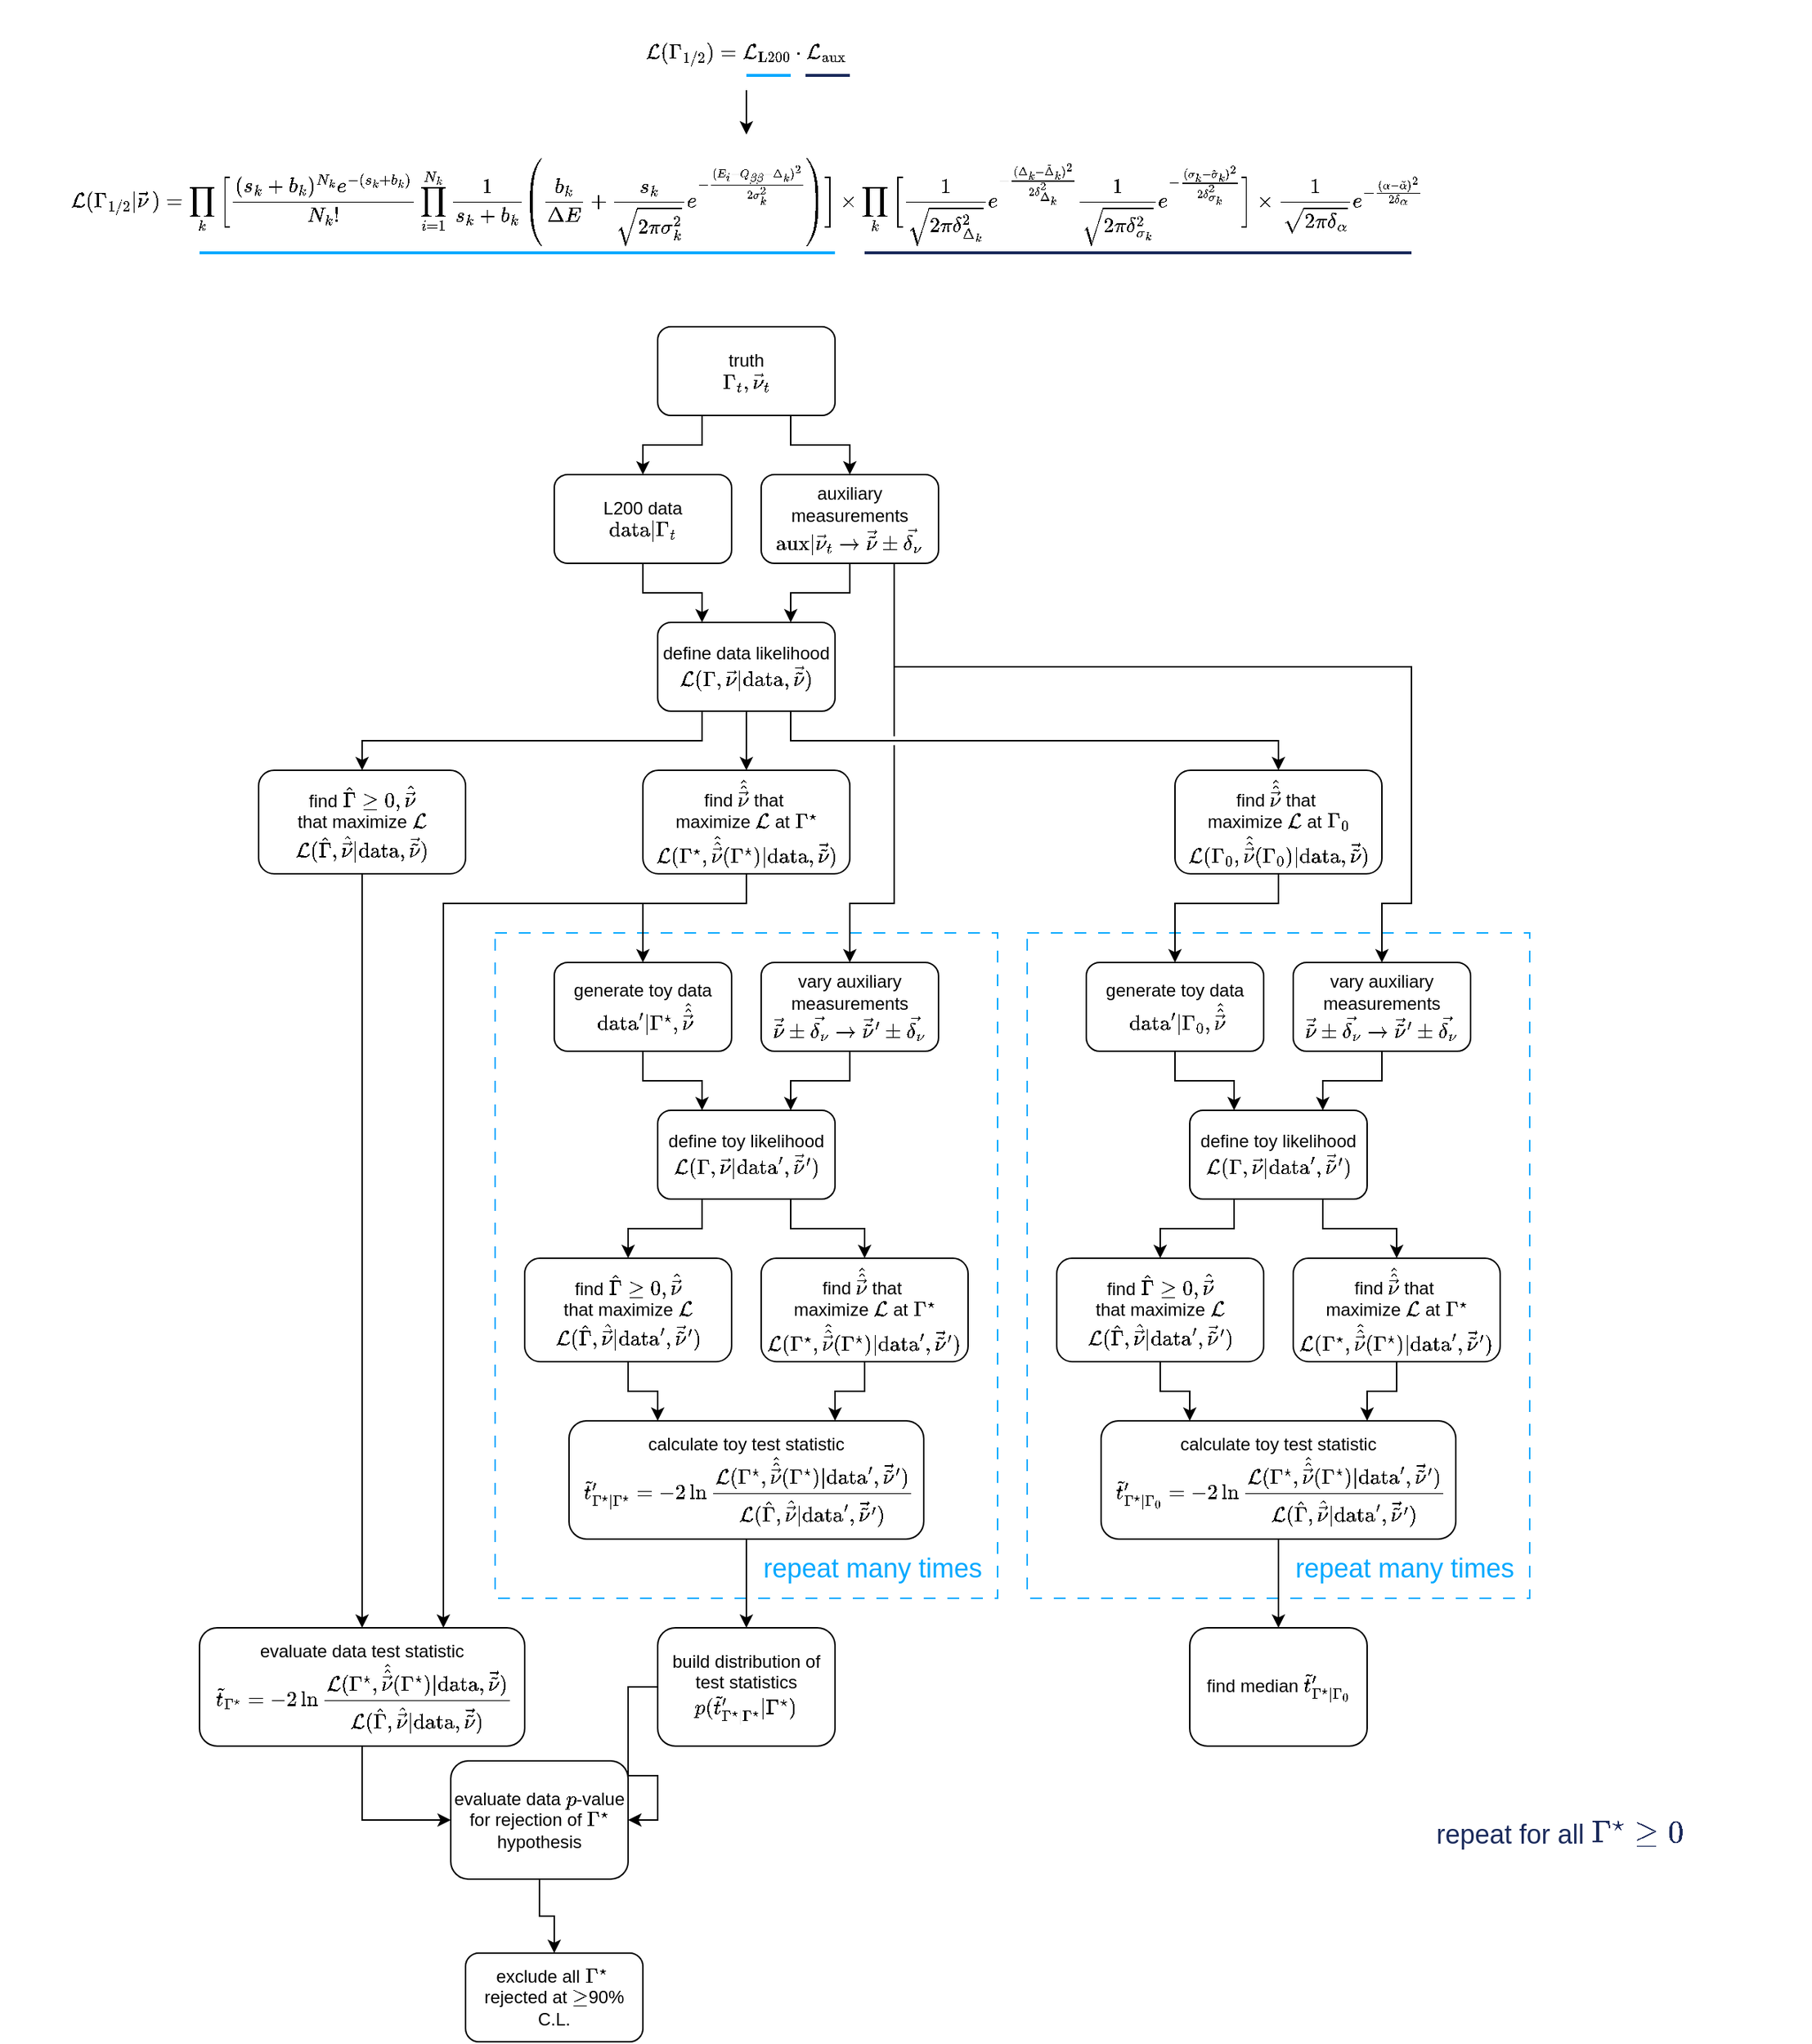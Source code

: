 <mxfile version="26.0.10">
  <diagram name="Page-1" id="N17phzSXL9w7y8zX3gDE">
    <mxGraphModel dx="2214" dy="766" grid="1" gridSize="10" guides="1" tooltips="1" connect="1" arrows="1" fold="1" page="1" pageScale="1" pageWidth="850" pageHeight="1100" math="1" shadow="0">
      <root>
        <mxCell id="0" />
        <mxCell id="1" parent="0" />
        <mxCell id="dGh9uOD7rtoKU6u2wli6-2" value="$$\mathcal{L}(\Gamma_{1/2}) = \mathcal{L}_{\textrm{L200}} \cdot \mathcal{L}_{\textrm{aux}}$$" style="text;whiteSpace=wrap;align=center;verticalAlign=middle;" parent="1" vertex="1">
          <mxGeometry x="-80" y="40" width="160" height="50" as="geometry" />
        </mxCell>
        <mxCell id="dGh9uOD7rtoKU6u2wli6-6" value="" style="endArrow=none;html=1;rounded=0;fontColor=#07A9FF;strokeColor=#07A9FF;strokeWidth=2;" parent="1" edge="1">
          <mxGeometry width="50" height="50" relative="1" as="geometry">
            <mxPoint y="80" as="sourcePoint" />
            <mxPoint x="30" y="80" as="targetPoint" />
          </mxGeometry>
        </mxCell>
        <mxCell id="dGh9uOD7rtoKU6u2wli6-7" value="" style="endArrow=none;html=1;rounded=0;fontColor=#07A9FF;strokeColor=#1A2A5B;strokeWidth=2;" parent="1" edge="1">
          <mxGeometry width="50" height="50" relative="1" as="geometry">
            <mxPoint x="40" y="80" as="sourcePoint" />
            <mxPoint x="70" y="80" as="targetPoint" />
          </mxGeometry>
        </mxCell>
        <mxCell id="dGh9uOD7rtoKU6u2wli6-10" value="" style="endArrow=classic;html=1;rounded=0;exitX=0.5;exitY=1;exitDx=0;exitDy=0;entryX=0.5;entryY=0;entryDx=0;entryDy=0;" parent="1" source="dGh9uOD7rtoKU6u2wli6-2" target="dGh9uOD7rtoKU6u2wli6-1" edge="1">
          <mxGeometry width="50" height="50" relative="1" as="geometry">
            <mxPoint y="100" as="sourcePoint" />
            <mxPoint x="110" y="100" as="targetPoint" />
          </mxGeometry>
        </mxCell>
        <mxCell id="dGh9uOD7rtoKU6u2wli6-12" value="" style="group" parent="1" vertex="1" connectable="0">
          <mxGeometry x="-505" y="120" width="1010" height="90" as="geometry" />
        </mxCell>
        <mxCell id="dGh9uOD7rtoKU6u2wli6-1" value="$$\mathcal{L}(\Gamma_{1/2} | \vec{\nu}\,) = \prod_k \bigg[ \frac{(s_k + b_k)^{N_k} e^{-(s_k + b_k)}}{N_k!} \prod_{i=1}^{N_k} \frac{1}{s_k + b_k} \left( \frac{b_k}{\Delta E} + \frac{s_k}{\sqrt{2 \pi \sigma_k^2}} e^{-\frac{(E_i - Q_{\beta\beta} - \Delta_k)^2}{2 \sigma_k^2}} \right) \bigg] &#xa;&#xa;\times \prod_k \bigg[ \frac{1}{\sqrt{2 \pi \delta_{\Delta_k}^2}} e^{-\frac{(\Delta_k - \tilde{\Delta}_k)^2}{2 \delta_{\Delta_k}^2}}   &#xa; \frac{1}{\sqrt{2 \pi \delta_{\sigma_k}^2}} e^{-\frac{(\sigma_k - &#xa;\tilde{\sigma}_k)^2}{2 \delta_{\sigma_k}^2}} \bigg] \times \frac{1}{\sqrt{2 &#xa;\pi \delta_{\alpha} }} e^{-\frac{(\alpha - \tilde{\alpha})^2}{2 &#xa;\delta_{\alpha}}}&#xa;   $$" style="text;whiteSpace=wrap;align=center;verticalAlign=middle;" parent="dGh9uOD7rtoKU6u2wli6-12" vertex="1">
          <mxGeometry width="1010" height="90" as="geometry" />
        </mxCell>
        <mxCell id="dGh9uOD7rtoKU6u2wli6-4" value="" style="endArrow=none;html=1;rounded=0;entryX=0.607;entryY=0.786;entryDx=0;entryDy=0;entryPerimeter=0;fontColor=#07A9FF;strokeColor=#07A9FF;strokeWidth=2;" parent="dGh9uOD7rtoKU6u2wli6-12" edge="1">
          <mxGeometry width="50" height="50" relative="1" as="geometry">
            <mxPoint x="135" y="80" as="sourcePoint" />
            <mxPoint x="564.92" y="80.04" as="targetPoint" />
          </mxGeometry>
        </mxCell>
        <mxCell id="dGh9uOD7rtoKU6u2wli6-8" value="" style="endArrow=none;html=1;rounded=0;fontColor=#07A9FF;strokeColor=#1A2A5B;strokeWidth=2;" parent="dGh9uOD7rtoKU6u2wli6-12" edge="1">
          <mxGeometry width="50" height="50" relative="1" as="geometry">
            <mxPoint x="585" y="80" as="sourcePoint" />
            <mxPoint x="955" y="80" as="targetPoint" />
          </mxGeometry>
        </mxCell>
        <mxCell id="pB9OxfSEECygrkOrtsTo-2" value="" style="rounded=0;whiteSpace=wrap;html=1;fillColor=none;dashed=1;dashPattern=8 8;strokeColor=#07A9FF;" parent="1" vertex="1">
          <mxGeometry x="-170" y="660" width="340" height="450" as="geometry" />
        </mxCell>
        <mxCell id="ZSnNDYF2Bw-W7KcPjIif-4" style="edgeStyle=orthogonalEdgeStyle;rounded=0;orthogonalLoop=1;jettySize=auto;html=1;exitX=0.25;exitY=1;exitDx=0;exitDy=0;entryX=0.5;entryY=0;entryDx=0;entryDy=0;" edge="1" parent="1" source="pB9OxfSEECygrkOrtsTo-5" target="pB9OxfSEECygrkOrtsTo-7">
          <mxGeometry relative="1" as="geometry" />
        </mxCell>
        <mxCell id="ZSnNDYF2Bw-W7KcPjIif-5" style="edgeStyle=orthogonalEdgeStyle;rounded=0;orthogonalLoop=1;jettySize=auto;html=1;exitX=0.75;exitY=1;exitDx=0;exitDy=0;entryX=0.5;entryY=0;entryDx=0;entryDy=0;" edge="1" parent="1" source="pB9OxfSEECygrkOrtsTo-5" target="pB9OxfSEECygrkOrtsTo-9">
          <mxGeometry relative="1" as="geometry" />
        </mxCell>
        <mxCell id="pB9OxfSEECygrkOrtsTo-5" value="&lt;div&gt;truth&lt;b&gt;&lt;br&gt;&lt;/b&gt;&lt;/div&gt;&lt;div&gt;\(\Gamma_t,&amp;nbsp; \vec{\nu}_t\)&lt;br&gt;&lt;/div&gt;" style="rounded=1;whiteSpace=wrap;html=1;fillColor=default;" parent="1" vertex="1">
          <mxGeometry x="-60" y="250" width="120" height="60" as="geometry" />
        </mxCell>
        <mxCell id="pB9OxfSEECygrkOrtsTo-6" style="edgeStyle=orthogonalEdgeStyle;rounded=0;orthogonalLoop=1;jettySize=auto;html=1;exitX=0.5;exitY=1;exitDx=0;exitDy=0;entryX=0.25;entryY=0;entryDx=0;entryDy=0;" parent="1" source="pB9OxfSEECygrkOrtsTo-7" target="pB9OxfSEECygrkOrtsTo-20" edge="1">
          <mxGeometry relative="1" as="geometry" />
        </mxCell>
        <mxCell id="pB9OxfSEECygrkOrtsTo-7" value="&lt;div&gt;L200 data&lt;/div&gt;&lt;div&gt;\(\textrm{data} | \Gamma_t\)&lt;/div&gt;" style="rounded=1;whiteSpace=wrap;html=1;" parent="1" vertex="1">
          <mxGeometry x="-130" y="350" width="120" height="60" as="geometry" />
        </mxCell>
        <mxCell id="pB9OxfSEECygrkOrtsTo-8" style="edgeStyle=orthogonalEdgeStyle;rounded=0;orthogonalLoop=1;jettySize=auto;html=1;exitX=0.5;exitY=1;exitDx=0;exitDy=0;entryX=0.75;entryY=0;entryDx=0;entryDy=0;" parent="1" source="pB9OxfSEECygrkOrtsTo-9" target="pB9OxfSEECygrkOrtsTo-20" edge="1">
          <mxGeometry relative="1" as="geometry" />
        </mxCell>
        <mxCell id="pB9OxfSEECygrkOrtsTo-9" value="&lt;div&gt;auxiliary measurements&lt;/div&gt;&lt;div&gt;\(\textrm{aux} | \vec{\nu}_t \to \vec{\tilde{\nu}} \pm \vec{\delta_\nu}\)&lt;/div&gt;" style="rounded=1;whiteSpace=wrap;html=1;" parent="1" vertex="1">
          <mxGeometry x="10" y="350" width="120" height="60" as="geometry" />
        </mxCell>
        <mxCell id="ZSnNDYF2Bw-W7KcPjIif-48" style="edgeStyle=orthogonalEdgeStyle;rounded=0;orthogonalLoop=1;jettySize=auto;html=1;exitX=0.5;exitY=1;exitDx=0;exitDy=0;entryX=0.5;entryY=0;entryDx=0;entryDy=0;" edge="1" parent="1" source="pB9OxfSEECygrkOrtsTo-11" target="pB9OxfSEECygrkOrtsTo-13">
          <mxGeometry relative="1" as="geometry">
            <Array as="points">
              <mxPoint y="640" />
              <mxPoint x="-70" y="640" />
            </Array>
          </mxGeometry>
        </mxCell>
        <mxCell id="ZSnNDYF2Bw-W7KcPjIif-50" style="edgeStyle=orthogonalEdgeStyle;rounded=0;orthogonalLoop=1;jettySize=auto;html=1;exitX=0.5;exitY=1;exitDx=0;exitDy=0;entryX=0.75;entryY=0;entryDx=0;entryDy=0;" edge="1" parent="1" source="pB9OxfSEECygrkOrtsTo-11" target="pB9OxfSEECygrkOrtsTo-22">
          <mxGeometry relative="1" as="geometry">
            <Array as="points">
              <mxPoint y="640" />
              <mxPoint x="-205" y="640" />
            </Array>
          </mxGeometry>
        </mxCell>
        <mxCell id="pB9OxfSEECygrkOrtsTo-11" value="&lt;div&gt;find \(\hat{\hat{\vec{\nu}}}\) that&amp;nbsp;&lt;/div&gt;&lt;div&gt;maximize \( \mathcal{L}\) at \(\Gamma^{\star}\)\(\mathcal{L}(\Gamma^{\star}, \hat{\hat{\vec{\nu}}}(\Gamma^{\star}) | \textrm{data},&amp;nbsp;\vec{\tilde{\nu}})\)&lt;/div&gt;" style="rounded=1;whiteSpace=wrap;html=1;" parent="1" vertex="1">
          <mxGeometry x="-70" y="550" width="140" height="70" as="geometry" />
        </mxCell>
        <mxCell id="ZSnNDYF2Bw-W7KcPjIif-9" style="edgeStyle=orthogonalEdgeStyle;rounded=0;orthogonalLoop=1;jettySize=auto;html=1;exitX=0.5;exitY=1;exitDx=0;exitDy=0;entryX=0.25;entryY=0;entryDx=0;entryDy=0;" edge="1" parent="1" source="pB9OxfSEECygrkOrtsTo-13" target="pB9OxfSEECygrkOrtsTo-31">
          <mxGeometry relative="1" as="geometry" />
        </mxCell>
        <mxCell id="pB9OxfSEECygrkOrtsTo-13" value="&lt;div&gt;generate toy data&lt;/div&gt;&lt;div&gt;&amp;nbsp;\( \textrm{data}^{\prime} | \Gamma^{\star},&amp;nbsp; \hat{\hat{\vec{\nu}}}\)&lt;/div&gt;" style="rounded=1;whiteSpace=wrap;html=1;" parent="1" vertex="1">
          <mxGeometry x="-130" y="680" width="120" height="60" as="geometry" />
        </mxCell>
        <mxCell id="ZSnNDYF2Bw-W7KcPjIif-10" style="edgeStyle=orthogonalEdgeStyle;rounded=0;orthogonalLoop=1;jettySize=auto;html=1;exitX=0.5;exitY=1;exitDx=0;exitDy=0;entryX=0.75;entryY=0;entryDx=0;entryDy=0;" edge="1" parent="1" source="pB9OxfSEECygrkOrtsTo-15" target="pB9OxfSEECygrkOrtsTo-31">
          <mxGeometry relative="1" as="geometry" />
        </mxCell>
        <mxCell id="pB9OxfSEECygrkOrtsTo-15" value="&lt;div&gt;vary auxiliary measurements&lt;/div&gt;&lt;div&gt;\(&amp;nbsp;\vec{\tilde{\nu}} \pm \vec{\delta_\nu} \to \vec{\tilde{\nu}}^{\prime} \pm \vec{\delta_\nu} \)&lt;/div&gt;" style="rounded=1;whiteSpace=wrap;html=1;" parent="1" vertex="1">
          <mxGeometry x="10" y="680" width="120" height="60" as="geometry" />
        </mxCell>
        <mxCell id="pB9OxfSEECygrkOrtsTo-16" style="edgeStyle=orthogonalEdgeStyle;rounded=0;orthogonalLoop=1;jettySize=auto;html=1;exitX=0.5;exitY=1;exitDx=0;exitDy=0;entryX=0.5;entryY=0;entryDx=0;entryDy=0;" parent="1" source="pB9OxfSEECygrkOrtsTo-17" target="pB9OxfSEECygrkOrtsTo-26" edge="1">
          <mxGeometry relative="1" as="geometry">
            <mxPoint x="99.667" y="870" as="targetPoint" />
          </mxGeometry>
        </mxCell>
        <mxCell id="pB9OxfSEECygrkOrtsTo-17" value="&lt;div&gt;calculate toy test statistic&lt;/div&gt;&lt;div&gt;&amp;nbsp;\(\tilde{t}_{\Gamma^{\star}|\Gamma^{\star}}^{\prime} = -2 \ln{ \dfrac{\mathcal{L}(\Gamma^{\star} , \hat{\hat{\vec{\nu}}}(\Gamma^{\star}) | \textrm{data}^{\prime},&amp;nbsp;\vec{\tilde{\nu}}^{\prime})}{\mathcal{L}(\hat{\Gamma} , \hat{\vec{\nu}}| \textrm{data}^{\prime},\vec{\tilde{\nu}}^{\prime})}} \)&lt;/div&gt;" style="rounded=1;whiteSpace=wrap;html=1;" parent="1" vertex="1">
          <mxGeometry x="-120" y="990" width="240" height="80" as="geometry" />
        </mxCell>
        <mxCell id="ZSnNDYF2Bw-W7KcPjIif-44" style="edgeStyle=orthogonalEdgeStyle;rounded=0;orthogonalLoop=1;jettySize=auto;html=1;exitX=0.25;exitY=1;exitDx=0;exitDy=0;entryX=0.5;entryY=0;entryDx=0;entryDy=0;" edge="1" parent="1" source="pB9OxfSEECygrkOrtsTo-20" target="ZSnNDYF2Bw-W7KcPjIif-1">
          <mxGeometry relative="1" as="geometry" />
        </mxCell>
        <mxCell id="ZSnNDYF2Bw-W7KcPjIif-45" style="edgeStyle=orthogonalEdgeStyle;rounded=0;orthogonalLoop=1;jettySize=auto;html=1;exitX=0.5;exitY=1;exitDx=0;exitDy=0;entryX=0.5;entryY=0;entryDx=0;entryDy=0;" edge="1" parent="1" source="pB9OxfSEECygrkOrtsTo-20" target="pB9OxfSEECygrkOrtsTo-11">
          <mxGeometry relative="1" as="geometry" />
        </mxCell>
        <mxCell id="ZSnNDYF2Bw-W7KcPjIif-46" style="edgeStyle=orthogonalEdgeStyle;rounded=0;orthogonalLoop=1;jettySize=auto;html=1;exitX=0.75;exitY=1;exitDx=0;exitDy=0;entryX=0.5;entryY=0;entryDx=0;entryDy=0;" edge="1" parent="1" source="pB9OxfSEECygrkOrtsTo-20" target="ZSnNDYF2Bw-W7KcPjIif-40">
          <mxGeometry relative="1" as="geometry" />
        </mxCell>
        <mxCell id="pB9OxfSEECygrkOrtsTo-20" value="&lt;div&gt;define data likelihood&lt;/div&gt;&lt;div&gt;\(\mathcal{L}(\Gamma, \vec{\nu}&amp;nbsp;| \textrm{data},&amp;nbsp;\vec{\tilde{\nu}} ) \)&lt;br&gt;&lt;/div&gt;" style="rounded=1;whiteSpace=wrap;html=1;" parent="1" vertex="1">
          <mxGeometry x="-60" y="450" width="120" height="60" as="geometry" />
        </mxCell>
        <mxCell id="pB9OxfSEECygrkOrtsTo-21" style="edgeStyle=orthogonalEdgeStyle;rounded=0;orthogonalLoop=1;jettySize=auto;html=1;exitX=0.5;exitY=1;exitDx=0;exitDy=0;entryX=0;entryY=0.5;entryDx=0;entryDy=0;" parent="1" source="pB9OxfSEECygrkOrtsTo-22" target="pB9OxfSEECygrkOrtsTo-28" edge="1">
          <mxGeometry relative="1" as="geometry" />
        </mxCell>
        <mxCell id="pB9OxfSEECygrkOrtsTo-22" value="&lt;div&gt;evaluate data test statistic&lt;/div&gt;&lt;div&gt;&amp;nbsp;\(\tilde{t}_{\Gamma^{\star}} = -2 \ln{ \dfrac{\mathcal{L}(\Gamma^{\star} , \hat{\hat{\vec{\nu}}}(\Gamma^{\star})| \textrm{data}, \vec{\tilde{\nu}})}{\mathcal{L}(\hat{\Gamma} , \hat{\vec{\nu}} | \textrm{data},&amp;nbsp;\vec{\tilde{\nu}})}} \)&lt;/div&gt;" style="rounded=1;whiteSpace=wrap;html=1;" parent="1" vertex="1">
          <mxGeometry x="-370" y="1130" width="220" height="80" as="geometry" />
        </mxCell>
        <mxCell id="pB9OxfSEECygrkOrtsTo-24" value="repeat many times " style="text;html=1;align=center;verticalAlign=middle;resizable=0;points=[];autosize=1;strokeColor=none;fillColor=none;fontColor=#07A9FF;fontStyle=0;fontSize=18;" parent="1" vertex="1">
          <mxGeometry y="1070" width="170" height="40" as="geometry" />
        </mxCell>
        <mxCell id="pB9OxfSEECygrkOrtsTo-25" style="edgeStyle=orthogonalEdgeStyle;rounded=0;orthogonalLoop=1;jettySize=auto;html=1;exitX=0;exitY=0.5;exitDx=0;exitDy=0;entryX=1;entryY=0.5;entryDx=0;entryDy=0;" parent="1" source="pB9OxfSEECygrkOrtsTo-26" target="pB9OxfSEECygrkOrtsTo-28" edge="1">
          <mxGeometry relative="1" as="geometry" />
        </mxCell>
        <mxCell id="pB9OxfSEECygrkOrtsTo-26" value="build distribution of test statistics \( p(\tilde{t}_{\Gamma^{\star}|\Gamma^{\star}}^{\prime} | \Gamma^{\star})\)" style="rounded=1;whiteSpace=wrap;html=1;" parent="1" vertex="1">
          <mxGeometry x="-60" y="1130" width="120" height="80" as="geometry" />
        </mxCell>
        <mxCell id="pB9OxfSEECygrkOrtsTo-27" style="edgeStyle=orthogonalEdgeStyle;rounded=0;orthogonalLoop=1;jettySize=auto;html=1;exitX=0.5;exitY=1;exitDx=0;exitDy=0;entryX=0.5;entryY=0;entryDx=0;entryDy=0;" parent="1" source="pB9OxfSEECygrkOrtsTo-28" target="pB9OxfSEECygrkOrtsTo-29" edge="1">
          <mxGeometry relative="1" as="geometry">
            <mxPoint x="-60.31" y="1240" as="targetPoint" />
          </mxGeometry>
        </mxCell>
        <mxCell id="pB9OxfSEECygrkOrtsTo-28" value="evaluate data \(p\)-value for rejection of \(\Gamma^{\star}\) hypothesis" style="rounded=1;whiteSpace=wrap;html=1;" parent="1" vertex="1">
          <mxGeometry x="-200" y="1220" width="120" height="80" as="geometry" />
        </mxCell>
        <mxCell id="pB9OxfSEECygrkOrtsTo-29" value="exclude all \(\Gamma^{\star}\)&amp;nbsp; rejected at \(\geq\)90% C.L." style="rounded=1;whiteSpace=wrap;html=1;" parent="1" vertex="1">
          <mxGeometry x="-190" y="1350" width="120" height="60" as="geometry" />
        </mxCell>
        <mxCell id="ZSnNDYF2Bw-W7KcPjIif-13" style="edgeStyle=orthogonalEdgeStyle;rounded=0;orthogonalLoop=1;jettySize=auto;html=1;exitX=0.25;exitY=1;exitDx=0;exitDy=0;entryX=0.5;entryY=0;entryDx=0;entryDy=0;" edge="1" parent="1" source="pB9OxfSEECygrkOrtsTo-31" target="ZSnNDYF2Bw-W7KcPjIif-12">
          <mxGeometry relative="1" as="geometry" />
        </mxCell>
        <mxCell id="ZSnNDYF2Bw-W7KcPjIif-14" style="edgeStyle=orthogonalEdgeStyle;rounded=0;orthogonalLoop=1;jettySize=auto;html=1;exitX=0.75;exitY=1;exitDx=0;exitDy=0;entryX=0.5;entryY=0;entryDx=0;entryDy=0;" edge="1" parent="1" source="pB9OxfSEECygrkOrtsTo-31" target="ZSnNDYF2Bw-W7KcPjIif-11">
          <mxGeometry relative="1" as="geometry" />
        </mxCell>
        <mxCell id="pB9OxfSEECygrkOrtsTo-31" value="&lt;div&gt;define toy likelihood&lt;/div&gt;&lt;div&gt;\(\mathcal{L}(\Gamma, \vec{\nu}&amp;nbsp;| \textrm{data}^{\prime},&amp;nbsp;\vec{\tilde{\nu}}^{\prime} ) \)&lt;br&gt;&lt;/div&gt;" style="rounded=1;whiteSpace=wrap;html=1;" parent="1" vertex="1">
          <mxGeometry x="-60" y="780" width="120" height="60" as="geometry" />
        </mxCell>
        <mxCell id="pB9OxfSEECygrkOrtsTo-32" value="repeat for all \( \Gamma^{\star} \geq 0\) " style="text;html=1;align=center;verticalAlign=middle;resizable=0;points=[];autosize=1;strokeColor=none;fillColor=none;fontColor=#1A2A5B;fontStyle=0;fontSize=18;" parent="1" vertex="1">
          <mxGeometry x="380" y="1250" width="340" height="40" as="geometry" />
        </mxCell>
        <mxCell id="ZSnNDYF2Bw-W7KcPjIif-6" style="edgeStyle=orthogonalEdgeStyle;rounded=0;orthogonalLoop=1;jettySize=auto;html=1;exitX=0.5;exitY=1;exitDx=0;exitDy=0;entryX=0.5;entryY=0;entryDx=0;entryDy=0;" edge="1" parent="1" source="ZSnNDYF2Bw-W7KcPjIif-1" target="pB9OxfSEECygrkOrtsTo-22">
          <mxGeometry relative="1" as="geometry" />
        </mxCell>
        <mxCell id="ZSnNDYF2Bw-W7KcPjIif-1" value="&lt;div&gt;find \(\hat{\Gamma} \geq 0, \hat{\vec{\nu}}\) that&amp;nbsp;maximize \( \mathcal{L}\) \(\mathcal{L}(\hat{\Gamma} , \hat{\vec{\nu}} | \textrm{data},&amp;nbsp;\vec{\tilde{\nu}})\)&lt;/div&gt;" style="rounded=1;whiteSpace=wrap;html=1;" vertex="1" parent="1">
          <mxGeometry x="-330" y="550" width="140" height="70" as="geometry" />
        </mxCell>
        <mxCell id="ZSnNDYF2Bw-W7KcPjIif-18" style="edgeStyle=orthogonalEdgeStyle;rounded=0;orthogonalLoop=1;jettySize=auto;html=1;exitX=0.5;exitY=1;exitDx=0;exitDy=0;entryX=0.75;entryY=0;entryDx=0;entryDy=0;" edge="1" parent="1" source="ZSnNDYF2Bw-W7KcPjIif-11" target="pB9OxfSEECygrkOrtsTo-17">
          <mxGeometry relative="1" as="geometry" />
        </mxCell>
        <mxCell id="ZSnNDYF2Bw-W7KcPjIif-11" value="&lt;div&gt;find \(\hat{\hat{\vec{\nu}}}\) that&amp;nbsp;&lt;/div&gt;&lt;div&gt;maximize \( \mathcal{L}\) at \(\Gamma^{\star}\)\(\mathcal{L}(\Gamma^{\star}, \hat{\hat{\vec{\nu}}}(\Gamma^{\star}) | \textrm{data}^{\prime},&amp;nbsp;\vec{\tilde{\nu}}^{\prime})\)&lt;/div&gt;" style="rounded=1;whiteSpace=wrap;html=1;" vertex="1" parent="1">
          <mxGeometry x="10" y="880" width="140" height="70" as="geometry" />
        </mxCell>
        <mxCell id="ZSnNDYF2Bw-W7KcPjIif-17" style="edgeStyle=orthogonalEdgeStyle;rounded=0;orthogonalLoop=1;jettySize=auto;html=1;exitX=0.5;exitY=1;exitDx=0;exitDy=0;entryX=0.25;entryY=0;entryDx=0;entryDy=0;" edge="1" parent="1" source="ZSnNDYF2Bw-W7KcPjIif-12" target="pB9OxfSEECygrkOrtsTo-17">
          <mxGeometry relative="1" as="geometry" />
        </mxCell>
        <mxCell id="ZSnNDYF2Bw-W7KcPjIif-12" value="&lt;div&gt;find \(\hat{\Gamma} \geq 0, \hat{\vec{\nu}}\) that&amp;nbsp;maximize \( \mathcal{L}\) \(\mathcal{L}(\hat{\Gamma} , \hat{\vec{\nu}} | \textrm{data}^{\prime},&amp;nbsp;\vec{\tilde{\nu}}^{\prime})\)&lt;/div&gt;" style="rounded=1;whiteSpace=wrap;html=1;" vertex="1" parent="1">
          <mxGeometry x="-150" y="880" width="140" height="70" as="geometry" />
        </mxCell>
        <mxCell id="ZSnNDYF2Bw-W7KcPjIif-21" value="" style="rounded=0;whiteSpace=wrap;html=1;fillColor=none;dashed=1;dashPattern=8 8;strokeColor=#07A9FF;" vertex="1" parent="1">
          <mxGeometry x="190" y="660" width="340" height="450" as="geometry" />
        </mxCell>
        <mxCell id="ZSnNDYF2Bw-W7KcPjIif-24" style="edgeStyle=orthogonalEdgeStyle;rounded=0;orthogonalLoop=1;jettySize=auto;html=1;exitX=0.5;exitY=1;exitDx=0;exitDy=0;entryX=0.25;entryY=0;entryDx=0;entryDy=0;" edge="1" parent="1" source="ZSnNDYF2Bw-W7KcPjIif-25" target="ZSnNDYF2Bw-W7KcPjIif-33">
          <mxGeometry relative="1" as="geometry" />
        </mxCell>
        <mxCell id="ZSnNDYF2Bw-W7KcPjIif-25" value="&lt;div&gt;generate toy data&lt;/div&gt;&lt;div&gt;&amp;nbsp;\( \textrm{data}^{\prime} | \Gamma_0,&amp;nbsp; \hat{\hat{\vec{\nu}}}\)&lt;/div&gt;" style="rounded=1;whiteSpace=wrap;html=1;" vertex="1" parent="1">
          <mxGeometry x="230" y="680" width="120" height="60" as="geometry" />
        </mxCell>
        <mxCell id="ZSnNDYF2Bw-W7KcPjIif-26" style="edgeStyle=orthogonalEdgeStyle;rounded=0;orthogonalLoop=1;jettySize=auto;html=1;exitX=0.5;exitY=1;exitDx=0;exitDy=0;entryX=0.75;entryY=0;entryDx=0;entryDy=0;" edge="1" parent="1" source="ZSnNDYF2Bw-W7KcPjIif-27" target="ZSnNDYF2Bw-W7KcPjIif-33">
          <mxGeometry relative="1" as="geometry" />
        </mxCell>
        <mxCell id="ZSnNDYF2Bw-W7KcPjIif-27" value="&lt;div&gt;vary auxiliary measurements&lt;/div&gt;&lt;div&gt;\(&amp;nbsp;\vec{\tilde{\nu}} \pm \vec{\delta_\nu} \to \vec{\tilde{\nu}}^{\prime} \pm \vec{\delta_\nu} \)&lt;/div&gt;" style="rounded=1;whiteSpace=wrap;html=1;" vertex="1" parent="1">
          <mxGeometry x="370" y="680" width="120" height="60" as="geometry" />
        </mxCell>
        <mxCell id="ZSnNDYF2Bw-W7KcPjIif-28" style="edgeStyle=orthogonalEdgeStyle;rounded=0;orthogonalLoop=1;jettySize=auto;html=1;exitX=0.5;exitY=1;exitDx=0;exitDy=0;entryX=0.5;entryY=0;entryDx=0;entryDy=0;" edge="1" parent="1" source="ZSnNDYF2Bw-W7KcPjIif-29" target="ZSnNDYF2Bw-W7KcPjIif-51">
          <mxGeometry relative="1" as="geometry">
            <mxPoint x="360" y="1130" as="targetPoint" />
          </mxGeometry>
        </mxCell>
        <mxCell id="ZSnNDYF2Bw-W7KcPjIif-29" value="&lt;div&gt;calculate toy test statistic&lt;/div&gt;&lt;div&gt;&amp;nbsp;\(\tilde{t}_{\Gamma^{\star} | \Gamma_0}^{\prime} = -2 \ln{ \dfrac{\mathcal{L}(\Gamma^{\star} , \hat{\hat{\vec{\nu}}}(\Gamma^{\star}) | \textrm{data}^{\prime},&amp;nbsp;\vec{\tilde{\nu}}^{\prime})}{\mathcal{L}(\hat{\Gamma} , \hat{\vec{\nu}}| \textrm{data}^{\prime},\vec{\tilde{\nu}}^{\prime})}} \)&lt;/div&gt;" style="rounded=1;whiteSpace=wrap;html=1;" vertex="1" parent="1">
          <mxGeometry x="240" y="990" width="240" height="80" as="geometry" />
        </mxCell>
        <mxCell id="ZSnNDYF2Bw-W7KcPjIif-30" value="repeat many times " style="text;html=1;align=center;verticalAlign=middle;resizable=0;points=[];autosize=1;strokeColor=none;fillColor=none;fontColor=#07A9FF;fontStyle=0;fontSize=18;" vertex="1" parent="1">
          <mxGeometry x="360" y="1070" width="170" height="40" as="geometry" />
        </mxCell>
        <mxCell id="ZSnNDYF2Bw-W7KcPjIif-31" style="edgeStyle=orthogonalEdgeStyle;rounded=0;orthogonalLoop=1;jettySize=auto;html=1;exitX=0.25;exitY=1;exitDx=0;exitDy=0;entryX=0.5;entryY=0;entryDx=0;entryDy=0;" edge="1" parent="1" source="ZSnNDYF2Bw-W7KcPjIif-33" target="ZSnNDYF2Bw-W7KcPjIif-37">
          <mxGeometry relative="1" as="geometry" />
        </mxCell>
        <mxCell id="ZSnNDYF2Bw-W7KcPjIif-32" style="edgeStyle=orthogonalEdgeStyle;rounded=0;orthogonalLoop=1;jettySize=auto;html=1;exitX=0.75;exitY=1;exitDx=0;exitDy=0;entryX=0.5;entryY=0;entryDx=0;entryDy=0;" edge="1" parent="1" source="ZSnNDYF2Bw-W7KcPjIif-33" target="ZSnNDYF2Bw-W7KcPjIif-35">
          <mxGeometry relative="1" as="geometry" />
        </mxCell>
        <mxCell id="ZSnNDYF2Bw-W7KcPjIif-33" value="&lt;div&gt;define toy likelihood&lt;/div&gt;&lt;div&gt;\(\mathcal{L}(\Gamma, \vec{\nu}&amp;nbsp;| \textrm{data}^{\prime},&amp;nbsp;\vec{\tilde{\nu}}^{\prime} ) \)&lt;br&gt;&lt;/div&gt;" style="rounded=1;whiteSpace=wrap;html=1;" vertex="1" parent="1">
          <mxGeometry x="300" y="780" width="120" height="60" as="geometry" />
        </mxCell>
        <mxCell id="ZSnNDYF2Bw-W7KcPjIif-34" style="edgeStyle=orthogonalEdgeStyle;rounded=0;orthogonalLoop=1;jettySize=auto;html=1;exitX=0.5;exitY=1;exitDx=0;exitDy=0;entryX=0.75;entryY=0;entryDx=0;entryDy=0;" edge="1" parent="1" source="ZSnNDYF2Bw-W7KcPjIif-35" target="ZSnNDYF2Bw-W7KcPjIif-29">
          <mxGeometry relative="1" as="geometry" />
        </mxCell>
        <mxCell id="ZSnNDYF2Bw-W7KcPjIif-35" value="&lt;div&gt;find \(\hat{\hat{\vec{\nu}}}\) that&amp;nbsp;&lt;/div&gt;&lt;div&gt;maximize \( \mathcal{L}\) at \(\Gamma^{\star}\)\(\mathcal{L}(\Gamma^{\star}, \hat{\hat{\vec{\nu}}}(\Gamma^{\star}) | \textrm{data}^{\prime},&amp;nbsp;\vec{\tilde{\nu}}^{\prime})\)&lt;/div&gt;" style="rounded=1;whiteSpace=wrap;html=1;" vertex="1" parent="1">
          <mxGeometry x="370" y="880" width="140" height="70" as="geometry" />
        </mxCell>
        <mxCell id="ZSnNDYF2Bw-W7KcPjIif-36" style="edgeStyle=orthogonalEdgeStyle;rounded=0;orthogonalLoop=1;jettySize=auto;html=1;exitX=0.5;exitY=1;exitDx=0;exitDy=0;entryX=0.25;entryY=0;entryDx=0;entryDy=0;" edge="1" parent="1" source="ZSnNDYF2Bw-W7KcPjIif-37" target="ZSnNDYF2Bw-W7KcPjIif-29">
          <mxGeometry relative="1" as="geometry" />
        </mxCell>
        <mxCell id="ZSnNDYF2Bw-W7KcPjIif-37" value="&lt;div&gt;find \(\hat{\Gamma} \geq 0, \hat{\vec{\nu}}\) that&amp;nbsp;maximize \( \mathcal{L}\) \(\mathcal{L}(\hat{\Gamma} , \hat{\vec{\nu}} | \textrm{data}^{\prime},&amp;nbsp;\vec{\tilde{\nu}}^{\prime})\)&lt;/div&gt;" style="rounded=1;whiteSpace=wrap;html=1;" vertex="1" parent="1">
          <mxGeometry x="210" y="880" width="140" height="70" as="geometry" />
        </mxCell>
        <mxCell id="ZSnNDYF2Bw-W7KcPjIif-49" style="edgeStyle=orthogonalEdgeStyle;rounded=0;orthogonalLoop=1;jettySize=auto;html=1;exitX=0.5;exitY=1;exitDx=0;exitDy=0;entryX=0.5;entryY=0;entryDx=0;entryDy=0;" edge="1" parent="1" source="ZSnNDYF2Bw-W7KcPjIif-40" target="ZSnNDYF2Bw-W7KcPjIif-25">
          <mxGeometry relative="1" as="geometry">
            <Array as="points">
              <mxPoint x="360" y="640" />
              <mxPoint x="290" y="640" />
            </Array>
          </mxGeometry>
        </mxCell>
        <mxCell id="ZSnNDYF2Bw-W7KcPjIif-40" value="&lt;div&gt;find \(\hat{\hat{\vec{\nu}}}\) that&amp;nbsp;&lt;/div&gt;&lt;div&gt;maximize \( \mathcal{L}\) at \(\Gamma_{0}\)\(\mathcal{L}(\Gamma_{0}, \hat{\hat{\vec{\nu}}}(\Gamma_{0}) | \textrm{data},&amp;nbsp;\vec{\tilde{\nu}})\)&lt;/div&gt;" style="rounded=1;whiteSpace=wrap;html=1;" vertex="1" parent="1">
          <mxGeometry x="290" y="550" width="140" height="70" as="geometry" />
        </mxCell>
        <mxCell id="ZSnNDYF2Bw-W7KcPjIif-43" style="edgeStyle=orthogonalEdgeStyle;rounded=0;orthogonalLoop=1;jettySize=auto;html=1;exitX=0.75;exitY=1;exitDx=0;exitDy=0;entryX=0.5;entryY=0;entryDx=0;entryDy=0;jumpStyle=gap;" edge="1" parent="1" source="pB9OxfSEECygrkOrtsTo-9" target="pB9OxfSEECygrkOrtsTo-15">
          <mxGeometry relative="1" as="geometry">
            <Array as="points">
              <mxPoint x="100" y="640" />
              <mxPoint x="70" y="640" />
            </Array>
          </mxGeometry>
        </mxCell>
        <mxCell id="ZSnNDYF2Bw-W7KcPjIif-42" style="edgeStyle=orthogonalEdgeStyle;rounded=0;orthogonalLoop=1;jettySize=auto;html=1;exitX=0.75;exitY=1;exitDx=0;exitDy=0;entryX=0.5;entryY=0;entryDx=0;entryDy=0;jumpStyle=gap;" edge="1" parent="1" source="pB9OxfSEECygrkOrtsTo-9" target="ZSnNDYF2Bw-W7KcPjIif-27">
          <mxGeometry relative="1" as="geometry">
            <Array as="points">
              <mxPoint x="100" y="480" />
              <mxPoint x="450" y="480" />
              <mxPoint x="450" y="640" />
              <mxPoint x="430" y="640" />
            </Array>
          </mxGeometry>
        </mxCell>
        <mxCell id="ZSnNDYF2Bw-W7KcPjIif-51" value="find median \( \tilde{t}_{\Gamma^{\star} | \Gamma_0}^{\prime} \)" style="rounded=1;whiteSpace=wrap;html=1;" vertex="1" parent="1">
          <mxGeometry x="300" y="1130" width="120" height="80" as="geometry" />
        </mxCell>
      </root>
    </mxGraphModel>
  </diagram>
</mxfile>
